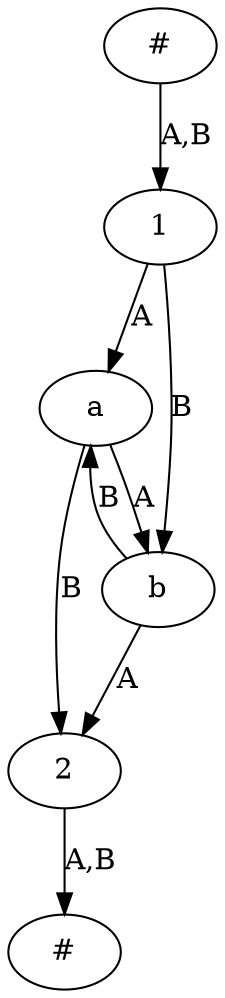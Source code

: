 digraph G {
  52 [label = "#"];
  53 [label = "#"];
  54 [label = "1"];
  55 [label = "a"];
  56 [label = "b"];
  57 [label = "2"];
  52 -> 54 [label = "A,B"];
  54 -> 55 [label = "A"];
  55 -> 56 [label = "A"];
  56 -> 57 [label = "A"];
  57 -> 53 [label = "A,B"];
  54 -> 56 [label = "B"];
  56 -> 55 [label = "B"];
  55 -> 57 [label = "B"];
}
